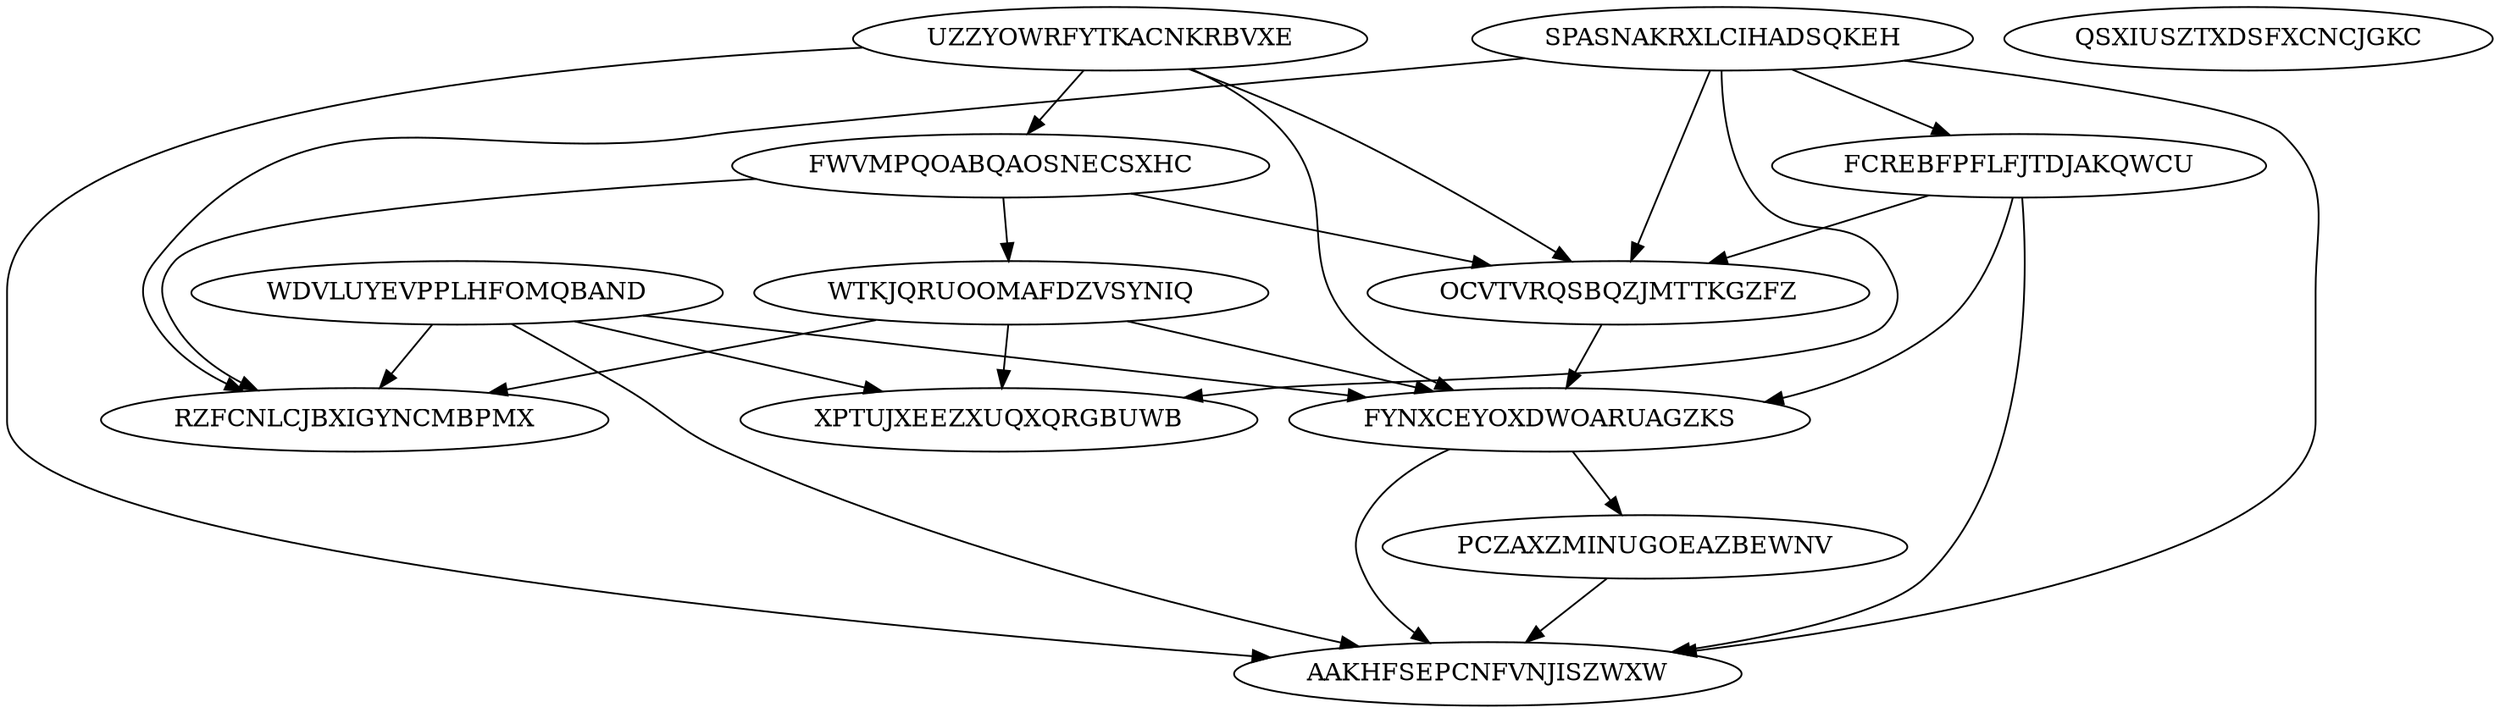 digraph N13M26 {
	SPASNAKRXLCIHADSQKEH	[Weight=19];
	UZZYOWRFYTKACNKRBVXE	[Weight=19];
	FWVMPQOABQAOSNECSXHC	[Weight=12];
	FCREBFPFLFJTDJAKQWCU	[Weight=16];
	WDVLUYEVPPLHFOMQBAND	[Weight=19];
	WTKJQRUOOMAFDZVSYNIQ	[Weight=12];
	QSXIUSZTXDSFXCNCJGKC	[Weight=19];
	OCVTVRQSBQZJMTTKGZFZ	[Weight=12];
	FYNXCEYOXDWOARUAGZKS	[Weight=10];
	PCZAXZMINUGOEAZBEWNV	[Weight=16];
	XPTUJXEEZXUQXQRGBUWB	[Weight=16];
	AAKHFSEPCNFVNJISZWXW	[Weight=11];
	RZFCNLCJBXIGYNCMBPMX	[Weight=16];
	WTKJQRUOOMAFDZVSYNIQ -> RZFCNLCJBXIGYNCMBPMX [Weight=10];
	SPASNAKRXLCIHADSQKEH -> OCVTVRQSBQZJMTTKGZFZ [Weight=12];
	SPASNAKRXLCIHADSQKEH -> AAKHFSEPCNFVNJISZWXW [Weight=10];
	PCZAXZMINUGOEAZBEWNV -> AAKHFSEPCNFVNJISZWXW [Weight=18];
	FWVMPQOABQAOSNECSXHC -> OCVTVRQSBQZJMTTKGZFZ [Weight=14];
	UZZYOWRFYTKACNKRBVXE -> FYNXCEYOXDWOARUAGZKS [Weight=20];
	UZZYOWRFYTKACNKRBVXE -> OCVTVRQSBQZJMTTKGZFZ [Weight=19];
	SPASNAKRXLCIHADSQKEH -> XPTUJXEEZXUQXQRGBUWB [Weight=18];
	FCREBFPFLFJTDJAKQWCU -> AAKHFSEPCNFVNJISZWXW [Weight=17];
	WTKJQRUOOMAFDZVSYNIQ -> FYNXCEYOXDWOARUAGZKS [Weight=17];
	SPASNAKRXLCIHADSQKEH -> FCREBFPFLFJTDJAKQWCU [Weight=18];
	FCREBFPFLFJTDJAKQWCU -> FYNXCEYOXDWOARUAGZKS [Weight=17];
	FYNXCEYOXDWOARUAGZKS -> AAKHFSEPCNFVNJISZWXW [Weight=10];
	WDVLUYEVPPLHFOMQBAND -> FYNXCEYOXDWOARUAGZKS [Weight=11];
	WDVLUYEVPPLHFOMQBAND -> RZFCNLCJBXIGYNCMBPMX [Weight=18];
	SPASNAKRXLCIHADSQKEH -> RZFCNLCJBXIGYNCMBPMX [Weight=16];
	UZZYOWRFYTKACNKRBVXE -> FWVMPQOABQAOSNECSXHC [Weight=19];
	FWVMPQOABQAOSNECSXHC -> RZFCNLCJBXIGYNCMBPMX [Weight=10];
	OCVTVRQSBQZJMTTKGZFZ -> FYNXCEYOXDWOARUAGZKS [Weight=10];
	FWVMPQOABQAOSNECSXHC -> WTKJQRUOOMAFDZVSYNIQ [Weight=14];
	WTKJQRUOOMAFDZVSYNIQ -> XPTUJXEEZXUQXQRGBUWB [Weight=17];
	WDVLUYEVPPLHFOMQBAND -> XPTUJXEEZXUQXQRGBUWB [Weight=19];
	UZZYOWRFYTKACNKRBVXE -> AAKHFSEPCNFVNJISZWXW [Weight=20];
	WDVLUYEVPPLHFOMQBAND -> AAKHFSEPCNFVNJISZWXW [Weight=14];
	FCREBFPFLFJTDJAKQWCU -> OCVTVRQSBQZJMTTKGZFZ [Weight=17];
	FYNXCEYOXDWOARUAGZKS -> PCZAXZMINUGOEAZBEWNV [Weight=14];
}
